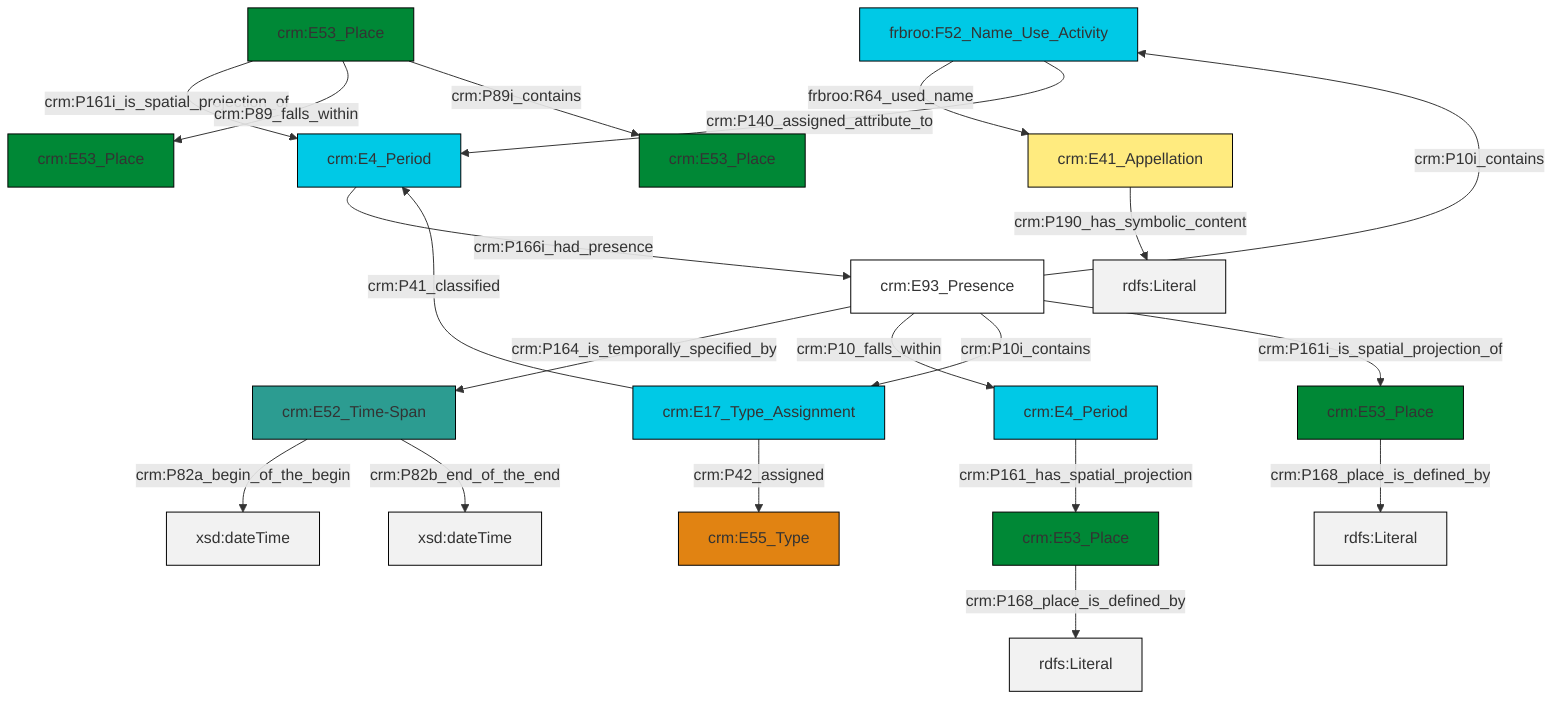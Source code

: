 graph TD
classDef Literal fill:#f2f2f2,stroke:#000000;
classDef CRM_Entity fill:#FFFFFF,stroke:#000000;
classDef Temporal_Entity fill:#00C9E6, stroke:#000000;
classDef Type fill:#E18312, stroke:#000000;
classDef Time-Span fill:#2C9C91, stroke:#000000;
classDef Appellation fill:#FFEB7F, stroke:#000000;
classDef Place fill:#008836, stroke:#000000;
classDef Persistent_Item fill:#B266B2, stroke:#000000;
classDef Conceptual_Object fill:#FFD700, stroke:#000000;
classDef Physical_Thing fill:#D2B48C, stroke:#000000;
classDef Actor fill:#f58aad, stroke:#000000;
classDef PC_Classes fill:#4ce600, stroke:#000000;
classDef Multi fill:#cccccc,stroke:#000000;

0["crm:E4_Period"]:::Temporal_Entity -->|crm:P161_has_spatial_projection| 1["crm:E53_Place"]:::Place
2["frbroo:F52_Name_Use_Activity"]:::Temporal_Entity -->|frbroo:R64_used_name| 3["crm:E41_Appellation"]:::Appellation
7["crm:E52_Time-Span"]:::Time-Span -->|crm:P82a_begin_of_the_begin| 8[xsd:dateTime]:::Literal
9["crm:E93_Presence"]:::CRM_Entity -->|crm:P10i_contains| 2["frbroo:F52_Name_Use_Activity"]:::Temporal_Entity
14["crm:E17_Type_Assignment"]:::Temporal_Entity -->|crm:P41_classified| 15["crm:E4_Period"]:::Temporal_Entity
18["crm:E53_Place"]:::Place -->|crm:P161i_is_spatial_projection_of| 15["crm:E4_Period"]:::Temporal_Entity
14["crm:E17_Type_Assignment"]:::Temporal_Entity -->|crm:P42_assigned| 5["crm:E55_Type"]:::Type
2["frbroo:F52_Name_Use_Activity"]:::Temporal_Entity -->|crm:P140_assigned_attribute_to| 15["crm:E4_Period"]:::Temporal_Entity
15["crm:E4_Period"]:::Temporal_Entity -->|crm:P166i_had_presence| 9["crm:E93_Presence"]:::CRM_Entity
9["crm:E93_Presence"]:::CRM_Entity -->|crm:P164_is_temporally_specified_by| 7["crm:E52_Time-Span"]:::Time-Span
18["crm:E53_Place"]:::Place -->|crm:P89_falls_within| 11["crm:E53_Place"]:::Place
1["crm:E53_Place"]:::Place -->|crm:P168_place_is_defined_by| 27[rdfs:Literal]:::Literal
3["crm:E41_Appellation"]:::Appellation -->|crm:P190_has_symbolic_content| 28[rdfs:Literal]:::Literal
22["crm:E53_Place"]:::Place -->|crm:P168_place_is_defined_by| 29[rdfs:Literal]:::Literal
9["crm:E93_Presence"]:::CRM_Entity -->|crm:P10_falls_within| 0["crm:E4_Period"]:::Temporal_Entity
18["crm:E53_Place"]:::Place -->|crm:P89i_contains| 25["crm:E53_Place"]:::Place
9["crm:E93_Presence"]:::CRM_Entity -->|crm:P10i_contains| 14["crm:E17_Type_Assignment"]:::Temporal_Entity
7["crm:E52_Time-Span"]:::Time-Span -->|crm:P82b_end_of_the_end| 30[xsd:dateTime]:::Literal
9["crm:E93_Presence"]:::CRM_Entity -->|crm:P161i_is_spatial_projection_of| 22["crm:E53_Place"]:::Place
